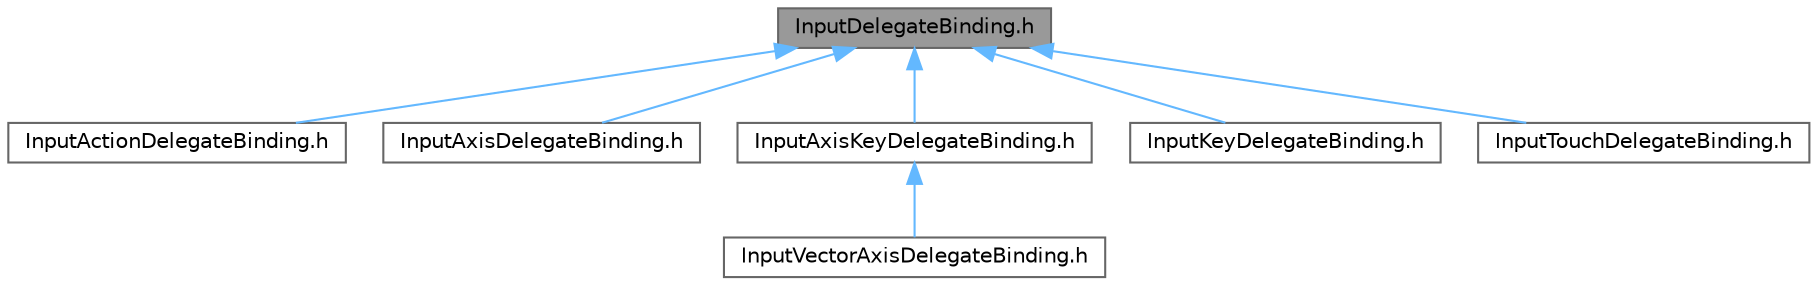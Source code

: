 digraph "InputDelegateBinding.h"
{
 // INTERACTIVE_SVG=YES
 // LATEX_PDF_SIZE
  bgcolor="transparent";
  edge [fontname=Helvetica,fontsize=10,labelfontname=Helvetica,labelfontsize=10];
  node [fontname=Helvetica,fontsize=10,shape=box,height=0.2,width=0.4];
  Node1 [id="Node000001",label="InputDelegateBinding.h",height=0.2,width=0.4,color="gray40", fillcolor="grey60", style="filled", fontcolor="black",tooltip=" "];
  Node1 -> Node2 [id="edge1_Node000001_Node000002",dir="back",color="steelblue1",style="solid",tooltip=" "];
  Node2 [id="Node000002",label="InputActionDelegateBinding.h",height=0.2,width=0.4,color="grey40", fillcolor="white", style="filled",URL="$d3/d3f/InputActionDelegateBinding_8h.html",tooltip=" "];
  Node1 -> Node3 [id="edge2_Node000001_Node000003",dir="back",color="steelblue1",style="solid",tooltip=" "];
  Node3 [id="Node000003",label="InputAxisDelegateBinding.h",height=0.2,width=0.4,color="grey40", fillcolor="white", style="filled",URL="$dc/d59/InputAxisDelegateBinding_8h.html",tooltip=" "];
  Node1 -> Node4 [id="edge3_Node000001_Node000004",dir="back",color="steelblue1",style="solid",tooltip=" "];
  Node4 [id="Node000004",label="InputAxisKeyDelegateBinding.h",height=0.2,width=0.4,color="grey40", fillcolor="white", style="filled",URL="$d1/d11/InputAxisKeyDelegateBinding_8h.html",tooltip=" "];
  Node4 -> Node5 [id="edge4_Node000004_Node000005",dir="back",color="steelblue1",style="solid",tooltip=" "];
  Node5 [id="Node000005",label="InputVectorAxisDelegateBinding.h",height=0.2,width=0.4,color="grey40", fillcolor="white", style="filled",URL="$dc/dac/InputVectorAxisDelegateBinding_8h.html",tooltip=" "];
  Node1 -> Node6 [id="edge5_Node000001_Node000006",dir="back",color="steelblue1",style="solid",tooltip=" "];
  Node6 [id="Node000006",label="InputKeyDelegateBinding.h",height=0.2,width=0.4,color="grey40", fillcolor="white", style="filled",URL="$d8/d40/InputKeyDelegateBinding_8h.html",tooltip=" "];
  Node1 -> Node7 [id="edge6_Node000001_Node000007",dir="back",color="steelblue1",style="solid",tooltip=" "];
  Node7 [id="Node000007",label="InputTouchDelegateBinding.h",height=0.2,width=0.4,color="grey40", fillcolor="white", style="filled",URL="$d0/d5c/InputTouchDelegateBinding_8h.html",tooltip=" "];
}
